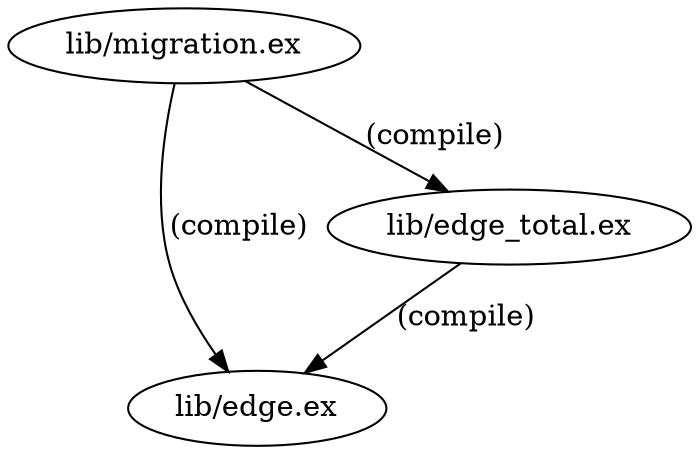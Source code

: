 digraph "xref graph" {
  "lib/edge.ex"
  "lib/edge_total.ex"
  "lib/edge_total.ex" -> "lib/edge.ex" [label="(compile)"]
  "lib/migration.ex"
  "lib/migration.ex" -> "lib/edge.ex" [label="(compile)"]
  "lib/migration.ex" -> "lib/edge_total.ex" [label="(compile)"]
}
